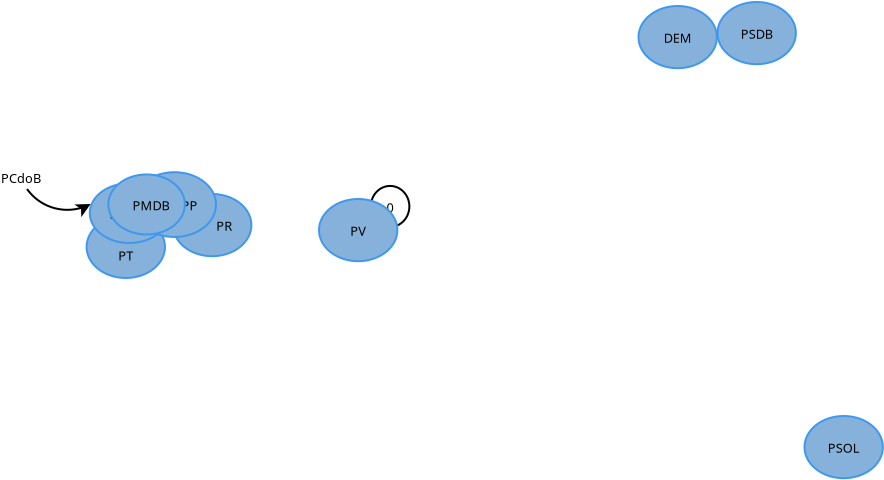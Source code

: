 <?xml version="1.0" encoding="UTF-8"?>
<dia:diagram xmlns:dia="http://www.lysator.liu.se/~alla/dia/">
  <dia:layer name="Segundo Plano" visible="true" active="true">
    <dia:object type="Flowchart - Ellipse" version="0" id="O0">
      <dia:attribute name="obj_pos">
        <dia:point val="15.63,15.44"/>
      </dia:attribute>
      <dia:attribute name="obj_bb">
        <dia:rectangle val="15.581,15.39;19.6,18.6"/>
      </dia:attribute>
      <dia:attribute name="elem_corner">
        <dia:point val="15.63,15.44"/>
      </dia:attribute>
      <dia:attribute name="elem_width">
        <dia:real val="3.919"/>
      </dia:attribute>
      <dia:attribute name="elem_height">
        <dia:real val="3.11"/>
      </dia:attribute>
      <dia:attribute name="border_width">
        <dia:real val="0.1"/>
      </dia:attribute>
      <dia:attribute name="border_color">
        <dia:color val="#4098ed"/>
      </dia:attribute>
      <dia:attribute name="inner_color">
        <dia:color val="#86b1da"/>
      </dia:attribute>
      <dia:attribute name="show_background">
        <dia:boolean val="true"/>
      </dia:attribute>
      <dia:attribute name="padding">
        <dia:real val="0.354"/>
      </dia:attribute>
      <dia:attribute name="text">
        <dia:composite type="text">
          <dia:attribute name="string">
            <dia:string>#
PT#</dia:string>
          </dia:attribute>
          <dia:attribute name="font">
            <dia:font family="sans" style="0" name="Helvetica"/>
          </dia:attribute>
          <dia:attribute name="height">
            <dia:real val="0.8"/>
          </dia:attribute>
          <dia:attribute name="pos">
            <dia:point val="17.59,16.79"/>
          </dia:attribute>
          <dia:attribute name="color">
            <dia:color val="#000000"/>
          </dia:attribute>
          <dia:attribute name="alignment">
            <dia:enum val="1"/>
          </dia:attribute>
        </dia:composite>
      </dia:attribute>
    </dia:object>
    <dia:object type="Flowchart - Ellipse" version="0" id="O1">
      <dia:attribute name="obj_pos">
        <dia:point val="29.843,13.947"/>
      </dia:attribute>
      <dia:attribute name="obj_bb">
        <dia:rectangle val="29.793,13.897;31.818,16.045"/>
      </dia:attribute>
      <dia:attribute name="elem_corner">
        <dia:point val="29.843,13.947"/>
      </dia:attribute>
      <dia:attribute name="elem_width">
        <dia:real val="1.925"/>
      </dia:attribute>
      <dia:attribute name="elem_height">
        <dia:real val="2.049"/>
      </dia:attribute>
      <dia:attribute name="show_background">
        <dia:boolean val="true"/>
      </dia:attribute>
      <dia:attribute name="padding">
        <dia:real val="0.354"/>
      </dia:attribute>
      <dia:attribute name="text">
        <dia:composite type="text">
          <dia:attribute name="string">
            <dia:string>#0#</dia:string>
          </dia:attribute>
          <dia:attribute name="font">
            <dia:font family="sans" style="0" name="Helvetica"/>
          </dia:attribute>
          <dia:attribute name="height">
            <dia:real val="0.8"/>
          </dia:attribute>
          <dia:attribute name="pos">
            <dia:point val="30.806,15.166"/>
          </dia:attribute>
          <dia:attribute name="color">
            <dia:color val="#000000"/>
          </dia:attribute>
          <dia:attribute name="alignment">
            <dia:enum val="1"/>
          </dia:attribute>
        </dia:composite>
      </dia:attribute>
    </dia:object>
    <dia:object type="Flowchart - Ellipse" version="0" id="O2">
      <dia:attribute name="obj_pos">
        <dia:point val="47.175,4.75"/>
      </dia:attribute>
      <dia:attribute name="obj_bb">
        <dia:rectangle val="47.125,4.7;51.145,7.91"/>
      </dia:attribute>
      <dia:attribute name="elem_corner">
        <dia:point val="47.175,4.75"/>
      </dia:attribute>
      <dia:attribute name="elem_width">
        <dia:real val="3.919"/>
      </dia:attribute>
      <dia:attribute name="elem_height">
        <dia:real val="3.11"/>
      </dia:attribute>
      <dia:attribute name="border_width">
        <dia:real val="0.1"/>
      </dia:attribute>
      <dia:attribute name="border_color">
        <dia:color val="#4098ed"/>
      </dia:attribute>
      <dia:attribute name="inner_color">
        <dia:color val="#86b1da"/>
      </dia:attribute>
      <dia:attribute name="show_background">
        <dia:boolean val="true"/>
      </dia:attribute>
      <dia:attribute name="padding">
        <dia:real val="0.354"/>
      </dia:attribute>
      <dia:attribute name="text">
        <dia:composite type="text">
          <dia:attribute name="string">
            <dia:string>#PSDB#</dia:string>
          </dia:attribute>
          <dia:attribute name="font">
            <dia:font family="sans" style="0" name="Helvetica"/>
          </dia:attribute>
          <dia:attribute name="height">
            <dia:real val="0.8"/>
          </dia:attribute>
          <dia:attribute name="pos">
            <dia:point val="49.135,6.5"/>
          </dia:attribute>
          <dia:attribute name="color">
            <dia:color val="#000000"/>
          </dia:attribute>
          <dia:attribute name="alignment">
            <dia:enum val="1"/>
          </dia:attribute>
        </dia:composite>
      </dia:attribute>
    </dia:object>
    <dia:object type="Flowchart - Ellipse" version="0" id="O3">
      <dia:attribute name="obj_pos">
        <dia:point val="27.25,14.6"/>
      </dia:attribute>
      <dia:attribute name="obj_bb">
        <dia:rectangle val="27.2,14.55;31.22,17.76"/>
      </dia:attribute>
      <dia:attribute name="elem_corner">
        <dia:point val="27.25,14.6"/>
      </dia:attribute>
      <dia:attribute name="elem_width">
        <dia:real val="3.919"/>
      </dia:attribute>
      <dia:attribute name="elem_height">
        <dia:real val="3.11"/>
      </dia:attribute>
      <dia:attribute name="border_width">
        <dia:real val="0.1"/>
      </dia:attribute>
      <dia:attribute name="border_color">
        <dia:color val="#4098ed"/>
      </dia:attribute>
      <dia:attribute name="inner_color">
        <dia:color val="#86b1da"/>
      </dia:attribute>
      <dia:attribute name="show_background">
        <dia:boolean val="true"/>
      </dia:attribute>
      <dia:attribute name="padding">
        <dia:real val="0.354"/>
      </dia:attribute>
      <dia:attribute name="text">
        <dia:composite type="text">
          <dia:attribute name="string">
            <dia:string>#PV#</dia:string>
          </dia:attribute>
          <dia:attribute name="font">
            <dia:font family="sans" style="0" name="Helvetica"/>
          </dia:attribute>
          <dia:attribute name="height">
            <dia:real val="0.8"/>
          </dia:attribute>
          <dia:attribute name="pos">
            <dia:point val="29.21,16.35"/>
          </dia:attribute>
          <dia:attribute name="color">
            <dia:color val="#000000"/>
          </dia:attribute>
          <dia:attribute name="alignment">
            <dia:enum val="1"/>
          </dia:attribute>
        </dia:composite>
      </dia:attribute>
    </dia:object>
    <dia:object type="Flowchart - Ellipse" version="0" id="O4">
      <dia:attribute name="obj_pos">
        <dia:point val="51.525,25.45"/>
      </dia:attribute>
      <dia:attribute name="obj_bb">
        <dia:rectangle val="51.475,25.4;55.495,28.61"/>
      </dia:attribute>
      <dia:attribute name="elem_corner">
        <dia:point val="51.525,25.45"/>
      </dia:attribute>
      <dia:attribute name="elem_width">
        <dia:real val="3.919"/>
      </dia:attribute>
      <dia:attribute name="elem_height">
        <dia:real val="3.11"/>
      </dia:attribute>
      <dia:attribute name="border_width">
        <dia:real val="0.1"/>
      </dia:attribute>
      <dia:attribute name="border_color">
        <dia:color val="#4098ed"/>
      </dia:attribute>
      <dia:attribute name="inner_color">
        <dia:color val="#86b1da"/>
      </dia:attribute>
      <dia:attribute name="show_background">
        <dia:boolean val="true"/>
      </dia:attribute>
      <dia:attribute name="padding">
        <dia:real val="0.354"/>
      </dia:attribute>
      <dia:attribute name="text">
        <dia:composite type="text">
          <dia:attribute name="string">
            <dia:string>#PSOL#</dia:string>
          </dia:attribute>
          <dia:attribute name="font">
            <dia:font family="sans" style="0" name="Helvetica"/>
          </dia:attribute>
          <dia:attribute name="height">
            <dia:real val="0.8"/>
          </dia:attribute>
          <dia:attribute name="pos">
            <dia:point val="53.485,27.2"/>
          </dia:attribute>
          <dia:attribute name="color">
            <dia:color val="#000000"/>
          </dia:attribute>
          <dia:attribute name="alignment">
            <dia:enum val="1"/>
          </dia:attribute>
        </dia:composite>
      </dia:attribute>
    </dia:object>
    <dia:object type="Flowchart - Ellipse" version="0" id="O5">
      <dia:attribute name="obj_pos">
        <dia:point val="15.79,13.812"/>
      </dia:attribute>
      <dia:attribute name="obj_bb">
        <dia:rectangle val="15.74,13.762;19.8,16.85"/>
      </dia:attribute>
      <dia:attribute name="elem_corner">
        <dia:point val="15.79,13.812"/>
      </dia:attribute>
      <dia:attribute name="elem_width">
        <dia:real val="3.96"/>
      </dia:attribute>
      <dia:attribute name="elem_height">
        <dia:real val="2.988"/>
      </dia:attribute>
      <dia:attribute name="border_width">
        <dia:real val="0.1"/>
      </dia:attribute>
      <dia:attribute name="border_color">
        <dia:color val="#4098ed"/>
      </dia:attribute>
      <dia:attribute name="inner_color">
        <dia:color val="#86b1da"/>
      </dia:attribute>
      <dia:attribute name="show_background">
        <dia:boolean val="true"/>
      </dia:attribute>
      <dia:attribute name="padding">
        <dia:real val="0.354"/>
      </dia:attribute>
      <dia:attribute name="text">
        <dia:composite type="text">
          <dia:attribute name="string">
            <dia:string>#PCdoB#</dia:string>
          </dia:attribute>
          <dia:attribute name="font">
            <dia:font family="sans" style="0" name="Helvetica"/>
          </dia:attribute>
          <dia:attribute name="height">
            <dia:real val="0.8"/>
          </dia:attribute>
          <dia:attribute name="pos">
            <dia:point val="17.77,15.501"/>
          </dia:attribute>
          <dia:attribute name="color">
            <dia:color val="#000000"/>
          </dia:attribute>
          <dia:attribute name="alignment">
            <dia:enum val="1"/>
          </dia:attribute>
        </dia:composite>
      </dia:attribute>
    </dia:object>
    <dia:object type="Flowchart - Ellipse" version="0" id="O6">
      <dia:attribute name="obj_pos">
        <dia:point val="19.95,14.35"/>
      </dia:attribute>
      <dia:attribute name="obj_bb">
        <dia:rectangle val="19.9,14.3;23.919,17.51"/>
      </dia:attribute>
      <dia:attribute name="elem_corner">
        <dia:point val="19.95,14.35"/>
      </dia:attribute>
      <dia:attribute name="elem_width">
        <dia:real val="3.919"/>
      </dia:attribute>
      <dia:attribute name="elem_height">
        <dia:real val="3.11"/>
      </dia:attribute>
      <dia:attribute name="border_width">
        <dia:real val="0.1"/>
      </dia:attribute>
      <dia:attribute name="border_color">
        <dia:color val="#4098ed"/>
      </dia:attribute>
      <dia:attribute name="inner_color">
        <dia:color val="#86b1da"/>
      </dia:attribute>
      <dia:attribute name="show_background">
        <dia:boolean val="true"/>
      </dia:attribute>
      <dia:attribute name="padding">
        <dia:real val="0.354"/>
      </dia:attribute>
      <dia:attribute name="text">
        <dia:composite type="text">
          <dia:attribute name="string">
            <dia:string>#        PR#</dia:string>
          </dia:attribute>
          <dia:attribute name="font">
            <dia:font family="sans" style="0" name="Helvetica"/>
          </dia:attribute>
          <dia:attribute name="height">
            <dia:real val="0.8"/>
          </dia:attribute>
          <dia:attribute name="pos">
            <dia:point val="21.91,16.1"/>
          </dia:attribute>
          <dia:attribute name="color">
            <dia:color val="#000000"/>
          </dia:attribute>
          <dia:attribute name="alignment">
            <dia:enum val="1"/>
          </dia:attribute>
        </dia:composite>
      </dia:attribute>
    </dia:object>
    <dia:object type="Flowchart - Ellipse" version="0" id="O7">
      <dia:attribute name="obj_pos">
        <dia:point val="43.225,4.95"/>
      </dia:attribute>
      <dia:attribute name="obj_bb">
        <dia:rectangle val="43.175,4.9;47.194,8.11"/>
      </dia:attribute>
      <dia:attribute name="elem_corner">
        <dia:point val="43.225,4.95"/>
      </dia:attribute>
      <dia:attribute name="elem_width">
        <dia:real val="3.919"/>
      </dia:attribute>
      <dia:attribute name="elem_height">
        <dia:real val="3.11"/>
      </dia:attribute>
      <dia:attribute name="border_width">
        <dia:real val="0.1"/>
      </dia:attribute>
      <dia:attribute name="border_color">
        <dia:color val="#4098ed"/>
      </dia:attribute>
      <dia:attribute name="inner_color">
        <dia:color val="#86b1da"/>
      </dia:attribute>
      <dia:attribute name="show_background">
        <dia:boolean val="true"/>
      </dia:attribute>
      <dia:attribute name="padding">
        <dia:real val="0.354"/>
      </dia:attribute>
      <dia:attribute name="text">
        <dia:composite type="text">
          <dia:attribute name="string">
            <dia:string>#DEM#</dia:string>
          </dia:attribute>
          <dia:attribute name="font">
            <dia:font family="sans" style="0" name="Helvetica"/>
          </dia:attribute>
          <dia:attribute name="height">
            <dia:real val="0.8"/>
          </dia:attribute>
          <dia:attribute name="pos">
            <dia:point val="45.185,6.7"/>
          </dia:attribute>
          <dia:attribute name="color">
            <dia:color val="#000000"/>
          </dia:attribute>
          <dia:attribute name="alignment">
            <dia:enum val="1"/>
          </dia:attribute>
        </dia:composite>
      </dia:attribute>
    </dia:object>
    <dia:object type="Flowchart - Ellipse" version="0" id="O8">
      <dia:attribute name="obj_pos">
        <dia:point val="17.949,13.26"/>
      </dia:attribute>
      <dia:attribute name="obj_bb">
        <dia:rectangle val="17.899,13.21;22.15,16.55"/>
      </dia:attribute>
      <dia:attribute name="elem_corner">
        <dia:point val="17.949,13.26"/>
      </dia:attribute>
      <dia:attribute name="elem_width">
        <dia:real val="4.151"/>
      </dia:attribute>
      <dia:attribute name="elem_height">
        <dia:real val="3.24"/>
      </dia:attribute>
      <dia:attribute name="border_width">
        <dia:real val="0.1"/>
      </dia:attribute>
      <dia:attribute name="border_color">
        <dia:color val="#4098ed"/>
      </dia:attribute>
      <dia:attribute name="inner_color">
        <dia:color val="#86b1da"/>
      </dia:attribute>
      <dia:attribute name="show_background">
        <dia:boolean val="true"/>
      </dia:attribute>
      <dia:attribute name="padding">
        <dia:real val="0.354"/>
      </dia:attribute>
      <dia:attribute name="text">
        <dia:composite type="text">
          <dia:attribute name="string">
            <dia:string>#          PP#</dia:string>
          </dia:attribute>
          <dia:attribute name="font">
            <dia:font family="sans" style="0" name="Helvetica"/>
          </dia:attribute>
          <dia:attribute name="height">
            <dia:real val="0.8"/>
          </dia:attribute>
          <dia:attribute name="pos">
            <dia:point val="20.024,15.075"/>
          </dia:attribute>
          <dia:attribute name="color">
            <dia:color val="#000000"/>
          </dia:attribute>
          <dia:attribute name="alignment">
            <dia:enum val="1"/>
          </dia:attribute>
        </dia:composite>
      </dia:attribute>
    </dia:object>
    <dia:object type="Flowchart - Ellipse" version="0" id="O9">
      <dia:attribute name="obj_pos">
        <dia:point val="16.715,13.372"/>
      </dia:attribute>
      <dia:attribute name="obj_bb">
        <dia:rectangle val="16.665,13.322;20.593,16.423"/>
      </dia:attribute>
      <dia:attribute name="elem_corner">
        <dia:point val="16.715,13.372"/>
      </dia:attribute>
      <dia:attribute name="elem_width">
        <dia:real val="3.828"/>
      </dia:attribute>
      <dia:attribute name="elem_height">
        <dia:real val="3.001"/>
      </dia:attribute>
      <dia:attribute name="border_width">
        <dia:real val="0.1"/>
      </dia:attribute>
      <dia:attribute name="border_color">
        <dia:color val="#4098ed"/>
      </dia:attribute>
      <dia:attribute name="inner_color">
        <dia:color val="#86b1da"/>
      </dia:attribute>
      <dia:attribute name="show_background">
        <dia:boolean val="true"/>
      </dia:attribute>
      <dia:attribute name="padding">
        <dia:real val="0.354"/>
      </dia:attribute>
      <dia:attribute name="text">
        <dia:composite type="text">
          <dia:attribute name="string">
            <dia:string>#   PMDB#</dia:string>
          </dia:attribute>
          <dia:attribute name="font">
            <dia:font family="sans" style="0" name="Helvetica"/>
          </dia:attribute>
          <dia:attribute name="height">
            <dia:real val="0.8"/>
          </dia:attribute>
          <dia:attribute name="pos">
            <dia:point val="18.629,15.067"/>
          </dia:attribute>
          <dia:attribute name="color">
            <dia:color val="#000000"/>
          </dia:attribute>
          <dia:attribute name="alignment">
            <dia:enum val="1"/>
          </dia:attribute>
        </dia:composite>
      </dia:attribute>
    </dia:object>
    <dia:object type="Standard - Text" version="1" id="O10">
      <dia:attribute name="obj_pos">
        <dia:point val="11.35,13.8"/>
      </dia:attribute>
      <dia:attribute name="obj_bb">
        <dia:rectangle val="11.35,13.205;13.422,13.953"/>
      </dia:attribute>
      <dia:attribute name="text">
        <dia:composite type="text">
          <dia:attribute name="string">
            <dia:string>#PCdoB#</dia:string>
          </dia:attribute>
          <dia:attribute name="font">
            <dia:font family="sans" style="0" name="Helvetica"/>
          </dia:attribute>
          <dia:attribute name="height">
            <dia:real val="0.8"/>
          </dia:attribute>
          <dia:attribute name="pos">
            <dia:point val="11.35,13.8"/>
          </dia:attribute>
          <dia:attribute name="color">
            <dia:color val="#000000"/>
          </dia:attribute>
          <dia:attribute name="alignment">
            <dia:enum val="0"/>
          </dia:attribute>
        </dia:composite>
      </dia:attribute>
      <dia:attribute name="valign">
        <dia:enum val="3"/>
      </dia:attribute>
    </dia:object>
    <dia:object type="Standard - Arc" version="0" id="O11">
      <dia:attribute name="obj_pos">
        <dia:point val="12.65,14.1"/>
      </dia:attribute>
      <dia:attribute name="obj_bb">
        <dia:rectangle val="12.59,14.04;17.83,15.823"/>
      </dia:attribute>
      <dia:attribute name="conn_endpoints">
        <dia:point val="12.65,14.1"/>
        <dia:point val="17.77,15.306"/>
      </dia:attribute>
      <dia:attribute name="curve_distance">
        <dia:real val="0.618"/>
      </dia:attribute>
      <dia:attribute name="end_arrow">
        <dia:enum val="22"/>
      </dia:attribute>
      <dia:attribute name="end_arrow_length">
        <dia:real val="0.5"/>
      </dia:attribute>
      <dia:attribute name="end_arrow_width">
        <dia:real val="0.5"/>
      </dia:attribute>
      <dia:connections>
        <dia:connection handle="1" to="O5" connection="16"/>
      </dia:connections>
    </dia:object>
  </dia:layer>
</dia:diagram>
